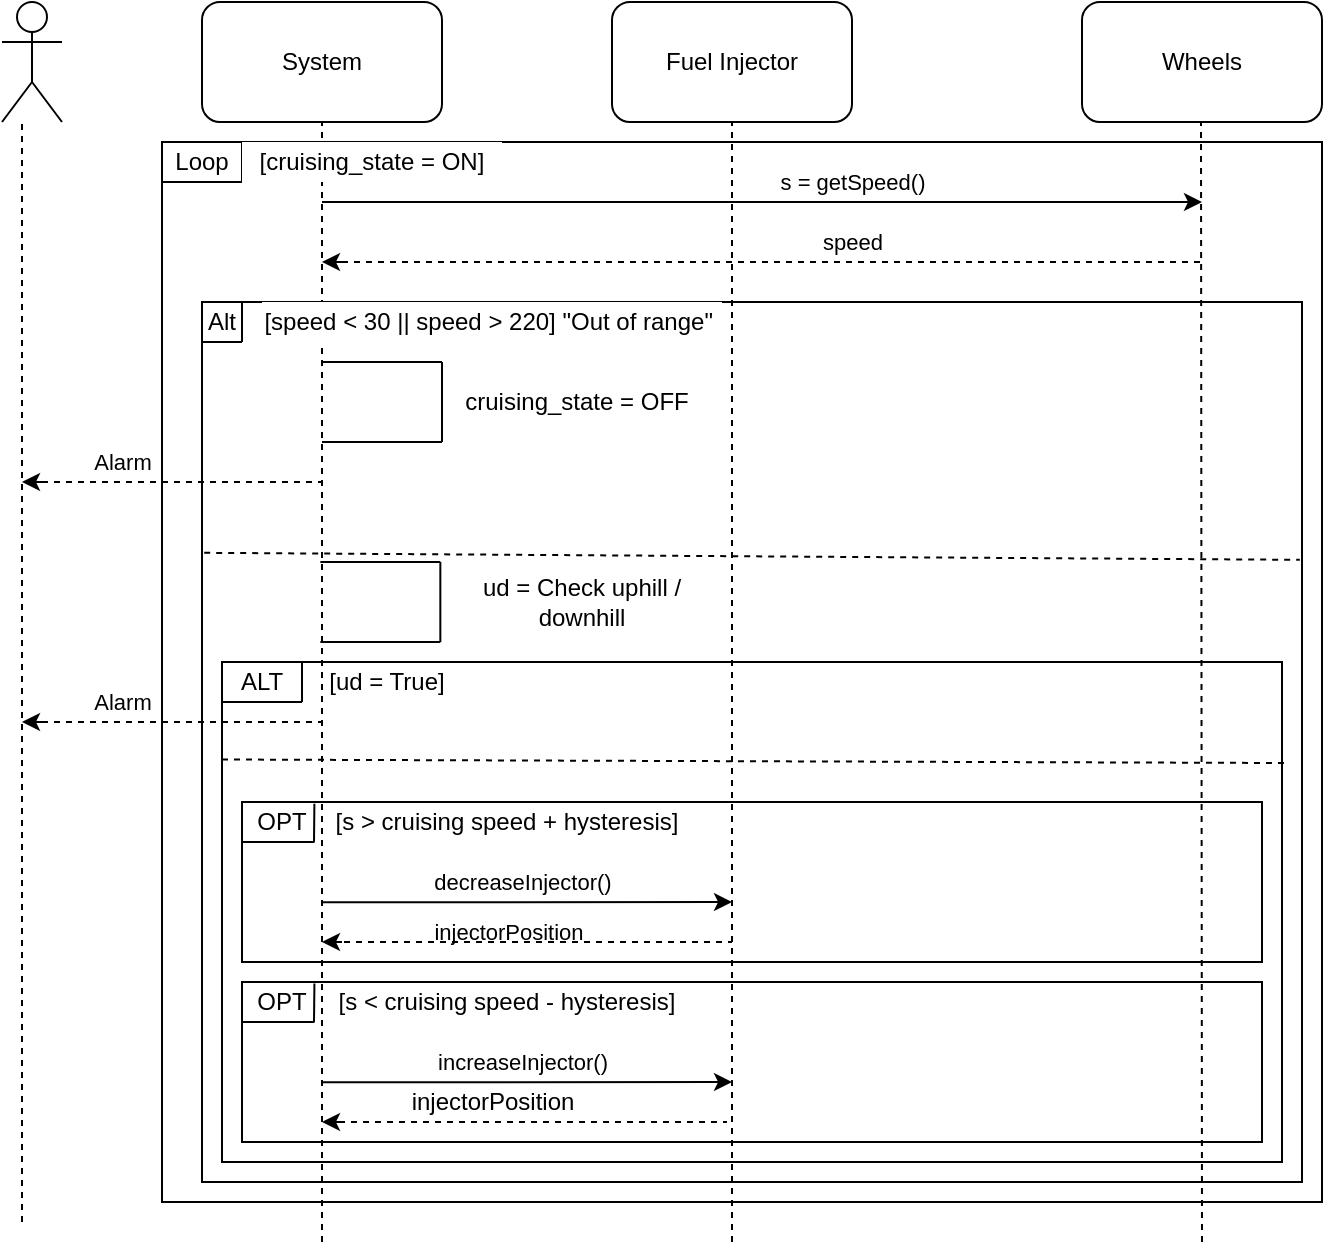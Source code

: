 <mxfile version="13.7.7" type="github">
  <diagram id="oohcMsK31R_K5vjc-oBu" name="Page-1">
    <mxGraphModel dx="716" dy="400" grid="1" gridSize="10" guides="1" tooltips="1" connect="1" arrows="1" fold="1" page="1" pageScale="1" pageWidth="850" pageHeight="1100" math="0" shadow="0">
      <root>
        <mxCell id="0" />
        <mxCell id="1" parent="0" />
        <mxCell id="V6hM75bJdPSh2YWCxurH-33" value="" style="rounded=0;whiteSpace=wrap;html=1;glass=0;shadow=0;sketch=0;fillColor=none;labelBackgroundColor=none;" parent="1" vertex="1">
          <mxGeometry x="140" y="170" width="580" height="530" as="geometry" />
        </mxCell>
        <mxCell id="V6hM75bJdPSh2YWCxurH-45" value="" style="rounded=0;whiteSpace=wrap;html=1;shadow=0;glass=0;labelBackgroundColor=#ffffff;sketch=0;fillColor=none;" parent="1" vertex="1">
          <mxGeometry x="160" y="250" width="550" height="440" as="geometry" />
        </mxCell>
        <mxCell id="V6hM75bJdPSh2YWCxurH-55" value="" style="rounded=0;whiteSpace=wrap;html=1;shadow=0;glass=0;labelBackgroundColor=#ffffff;sketch=0;fillColor=none;" parent="1" vertex="1">
          <mxGeometry x="170" y="430" width="530" height="250" as="geometry" />
        </mxCell>
        <mxCell id="4ZNIKHAv5tn5nlAOLZq5-16" value="" style="rounded=0;whiteSpace=wrap;html=1;shadow=0;glass=0;labelBackgroundColor=#ffffff;sketch=0;fillColor=none;" parent="1" vertex="1">
          <mxGeometry x="180" y="590" width="510" height="80" as="geometry" />
        </mxCell>
        <mxCell id="4ZNIKHAv5tn5nlAOLZq5-5" value="" style="rounded=0;whiteSpace=wrap;html=1;shadow=0;glass=0;labelBackgroundColor=#ffffff;sketch=0;fillColor=none;" parent="1" vertex="1">
          <mxGeometry x="180" y="500" width="510" height="80" as="geometry" />
        </mxCell>
        <mxCell id="gydI5TOfUBc6_mWB3J24-1" value="" style="shape=umlActor;verticalLabelPosition=bottom;verticalAlign=top;html=1;outlineConnect=0;align=center;" parent="1" vertex="1">
          <mxGeometry x="60" y="100" width="30" height="60" as="geometry" />
        </mxCell>
        <mxCell id="V6hM75bJdPSh2YWCxurH-1" value="" style="endArrow=none;dashed=1;html=1;" parent="1" edge="1">
          <mxGeometry width="50" height="50" relative="1" as="geometry">
            <mxPoint x="70" y="710" as="sourcePoint" />
            <mxPoint x="70" y="160" as="targetPoint" />
          </mxGeometry>
        </mxCell>
        <mxCell id="V6hM75bJdPSh2YWCxurH-4" value="System" style="rounded=1;whiteSpace=wrap;html=1;" parent="1" vertex="1">
          <mxGeometry x="160" y="100" width="120" height="60" as="geometry" />
        </mxCell>
        <mxCell id="V6hM75bJdPSh2YWCxurH-5" value="Fuel Injector" style="rounded=1;whiteSpace=wrap;html=1;" parent="1" vertex="1">
          <mxGeometry x="365" y="100" width="120" height="60" as="geometry" />
        </mxCell>
        <mxCell id="V6hM75bJdPSh2YWCxurH-7" value="Wheels" style="rounded=1;whiteSpace=wrap;html=1;" parent="1" vertex="1">
          <mxGeometry x="600" y="100" width="120" height="60" as="geometry" />
        </mxCell>
        <mxCell id="V6hM75bJdPSh2YWCxurH-8" value="" style="endArrow=none;dashed=1;html=1;entryX=0.5;entryY=1;entryDx=0;entryDy=0;" parent="1" target="V6hM75bJdPSh2YWCxurH-4" edge="1">
          <mxGeometry width="50" height="50" relative="1" as="geometry">
            <mxPoint x="220" y="720" as="sourcePoint" />
            <mxPoint x="450" y="270" as="targetPoint" />
          </mxGeometry>
        </mxCell>
        <mxCell id="V6hM75bJdPSh2YWCxurH-9" value="" style="endArrow=none;dashed=1;html=1;entryX=0.5;entryY=1;entryDx=0;entryDy=0;" parent="1" edge="1">
          <mxGeometry width="50" height="50" relative="1" as="geometry">
            <mxPoint x="425" y="720" as="sourcePoint" />
            <mxPoint x="425" y="160" as="targetPoint" />
          </mxGeometry>
        </mxCell>
        <mxCell id="V6hM75bJdPSh2YWCxurH-10" value="" style="endArrow=none;dashed=1;html=1;entryX=0.5;entryY=1;entryDx=0;entryDy=0;" parent="1" edge="1">
          <mxGeometry width="50" height="50" relative="1" as="geometry">
            <mxPoint x="660" y="720" as="sourcePoint" />
            <mxPoint x="659.5" y="160" as="targetPoint" />
          </mxGeometry>
        </mxCell>
        <mxCell id="V6hM75bJdPSh2YWCxurH-11" value="" style="endArrow=classic;html=1;" parent="1" edge="1">
          <mxGeometry width="50" height="50" relative="1" as="geometry">
            <mxPoint x="220" y="200" as="sourcePoint" />
            <mxPoint x="660" y="200" as="targetPoint" />
          </mxGeometry>
        </mxCell>
        <mxCell id="V6hM75bJdPSh2YWCxurH-12" value="s = getSpeed()" style="edgeLabel;html=1;align=center;verticalAlign=middle;resizable=0;points=[];" parent="V6hM75bJdPSh2YWCxurH-11" vertex="1" connectable="0">
          <mxGeometry x="0.17" y="-1" relative="1" as="geometry">
            <mxPoint x="7.5" y="-11" as="offset" />
          </mxGeometry>
        </mxCell>
        <mxCell id="V6hM75bJdPSh2YWCxurH-14" value="" style="endArrow=none;dashed=1;html=1;" parent="1" edge="1">
          <mxGeometry width="50" height="50" relative="1" as="geometry">
            <mxPoint x="230" y="230" as="sourcePoint" />
            <mxPoint x="660" y="230" as="targetPoint" />
          </mxGeometry>
        </mxCell>
        <mxCell id="V6hM75bJdPSh2YWCxurH-16" value="speed" style="edgeLabel;html=1;align=center;verticalAlign=middle;resizable=0;points=[];" parent="V6hM75bJdPSh2YWCxurH-14" vertex="1" connectable="0">
          <mxGeometry x="-0.149" y="-1" relative="1" as="geometry">
            <mxPoint x="71.67" y="-11" as="offset" />
          </mxGeometry>
        </mxCell>
        <mxCell id="V6hM75bJdPSh2YWCxurH-15" value="" style="endArrow=classic;html=1;" parent="1" edge="1">
          <mxGeometry width="50" height="50" relative="1" as="geometry">
            <mxPoint x="230" y="230" as="sourcePoint" />
            <mxPoint x="220" y="230" as="targetPoint" />
          </mxGeometry>
        </mxCell>
        <mxCell id="V6hM75bJdPSh2YWCxurH-17" value="" style="endArrow=none;html=1;" parent="1" edge="1">
          <mxGeometry width="50" height="50" relative="1" as="geometry">
            <mxPoint x="220" y="280" as="sourcePoint" />
            <mxPoint x="280" y="280" as="targetPoint" />
          </mxGeometry>
        </mxCell>
        <mxCell id="V6hM75bJdPSh2YWCxurH-18" value="" style="endArrow=none;html=1;" parent="1" edge="1">
          <mxGeometry width="50" height="50" relative="1" as="geometry">
            <mxPoint x="280" y="320" as="sourcePoint" />
            <mxPoint x="280" y="280" as="targetPoint" />
          </mxGeometry>
        </mxCell>
        <mxCell id="V6hM75bJdPSh2YWCxurH-19" value="" style="endArrow=none;html=1;" parent="1" edge="1">
          <mxGeometry width="50" height="50" relative="1" as="geometry">
            <mxPoint x="220" y="320" as="sourcePoint" />
            <mxPoint x="280" y="320" as="targetPoint" />
          </mxGeometry>
        </mxCell>
        <mxCell id="V6hM75bJdPSh2YWCxurH-20" value="" style="endArrow=none;dashed=1;html=1;" parent="1" edge="1">
          <mxGeometry width="50" height="50" relative="1" as="geometry">
            <mxPoint x="80" y="340" as="sourcePoint" />
            <mxPoint x="220" y="340" as="targetPoint" />
          </mxGeometry>
        </mxCell>
        <mxCell id="V6hM75bJdPSh2YWCxurH-21" value="Alarm" style="edgeLabel;html=1;align=center;verticalAlign=middle;resizable=0;points=[];labelBackgroundColor=#ffffff;" parent="V6hM75bJdPSh2YWCxurH-20" vertex="1" connectable="0">
          <mxGeometry x="-0.149" y="-1" relative="1" as="geometry">
            <mxPoint x="-19.31" y="-11" as="offset" />
          </mxGeometry>
        </mxCell>
        <mxCell id="V6hM75bJdPSh2YWCxurH-22" value="" style="endArrow=classic;html=1;" parent="1" edge="1">
          <mxGeometry width="50" height="50" relative="1" as="geometry">
            <mxPoint x="80" y="340" as="sourcePoint" />
            <mxPoint x="70" y="340" as="targetPoint" />
          </mxGeometry>
        </mxCell>
        <mxCell id="V6hM75bJdPSh2YWCxurH-24" value="" style="endArrow=none;dashed=1;html=1;entryX=0.998;entryY=0.293;entryDx=0;entryDy=0;entryPerimeter=0;exitX=0.002;exitY=0.285;exitDx=0;exitDy=0;exitPerimeter=0;" parent="1" source="V6hM75bJdPSh2YWCxurH-45" target="V6hM75bJdPSh2YWCxurH-45" edge="1">
          <mxGeometry width="50" height="50" relative="1" as="geometry">
            <mxPoint x="190" y="360" as="sourcePoint" />
            <mxPoint x="680" y="360" as="targetPoint" />
          </mxGeometry>
        </mxCell>
        <mxCell id="V6hM75bJdPSh2YWCxurH-26" value="" style="endArrow=none;html=1;" parent="1" edge="1">
          <mxGeometry width="50" height="50" relative="1" as="geometry">
            <mxPoint x="219.17" y="380" as="sourcePoint" />
            <mxPoint x="279.17" y="380" as="targetPoint" />
          </mxGeometry>
        </mxCell>
        <mxCell id="V6hM75bJdPSh2YWCxurH-27" value="" style="endArrow=none;html=1;" parent="1" edge="1">
          <mxGeometry width="50" height="50" relative="1" as="geometry">
            <mxPoint x="279.17" y="420" as="sourcePoint" />
            <mxPoint x="279.17" y="380" as="targetPoint" />
          </mxGeometry>
        </mxCell>
        <mxCell id="V6hM75bJdPSh2YWCxurH-28" value="" style="endArrow=none;html=1;" parent="1" edge="1">
          <mxGeometry width="50" height="50" relative="1" as="geometry">
            <mxPoint x="219.17" y="420" as="sourcePoint" />
            <mxPoint x="279.17" y="420" as="targetPoint" />
          </mxGeometry>
        </mxCell>
        <mxCell id="V6hM75bJdPSh2YWCxurH-29" value="" style="endArrow=none;dashed=1;html=1;" parent="1" edge="1">
          <mxGeometry width="50" height="50" relative="1" as="geometry">
            <mxPoint x="80" y="460" as="sourcePoint" />
            <mxPoint x="220" y="460" as="targetPoint" />
          </mxGeometry>
        </mxCell>
        <mxCell id="V6hM75bJdPSh2YWCxurH-30" value="Alarm" style="edgeLabel;html=1;align=center;verticalAlign=middle;resizable=0;points=[];" parent="V6hM75bJdPSh2YWCxurH-29" vertex="1" connectable="0">
          <mxGeometry x="-0.149" y="-1" relative="1" as="geometry">
            <mxPoint x="-19.31" y="-11" as="offset" />
          </mxGeometry>
        </mxCell>
        <mxCell id="V6hM75bJdPSh2YWCxurH-31" value="" style="endArrow=classic;html=1;" parent="1" edge="1">
          <mxGeometry width="50" height="50" relative="1" as="geometry">
            <mxPoint x="80" y="460" as="sourcePoint" />
            <mxPoint x="70" y="460" as="targetPoint" />
          </mxGeometry>
        </mxCell>
        <mxCell id="V6hM75bJdPSh2YWCxurH-38" value="Loop" style="text;html=1;strokeColor=none;fillColor=none;align=center;verticalAlign=middle;whiteSpace=wrap;rounded=0;shadow=0;glass=0;sketch=0;" parent="1" vertex="1">
          <mxGeometry x="140" y="170" width="40" height="20" as="geometry" />
        </mxCell>
        <mxCell id="V6hM75bJdPSh2YWCxurH-39" value="" style="endArrow=none;html=1;" parent="1" edge="1">
          <mxGeometry width="50" height="50" relative="1" as="geometry">
            <mxPoint x="220" y="200" as="sourcePoint" />
            <mxPoint x="220" y="200" as="targetPoint" />
          </mxGeometry>
        </mxCell>
        <mxCell id="V6hM75bJdPSh2YWCxurH-41" value="" style="endArrow=none;html=1;exitX=0;exitY=1;exitDx=0;exitDy=0;" parent="1" source="V6hM75bJdPSh2YWCxurH-38" edge="1">
          <mxGeometry width="50" height="50" relative="1" as="geometry">
            <mxPoint x="200" y="230" as="sourcePoint" />
            <mxPoint x="180" y="190" as="targetPoint" />
          </mxGeometry>
        </mxCell>
        <mxCell id="V6hM75bJdPSh2YWCxurH-42" value="" style="endArrow=none;html=1;entryX=1;entryY=0;entryDx=0;entryDy=0;exitX=1;exitY=1;exitDx=0;exitDy=0;" parent="1" source="V6hM75bJdPSh2YWCxurH-38" target="V6hM75bJdPSh2YWCxurH-38" edge="1">
          <mxGeometry width="50" height="50" relative="1" as="geometry">
            <mxPoint x="200" y="190" as="sourcePoint" />
            <mxPoint x="250" y="180" as="targetPoint" />
          </mxGeometry>
        </mxCell>
        <mxCell id="V6hM75bJdPSh2YWCxurH-43" value="[cruising_state = ON]" style="text;html=1;strokeColor=none;align=center;verticalAlign=middle;whiteSpace=wrap;rounded=0;shadow=0;glass=0;sketch=0;labelBackgroundColor=none;fillColor=#ffffff;" parent="1" vertex="1">
          <mxGeometry x="180" y="170" width="130" height="20" as="geometry" />
        </mxCell>
        <mxCell id="V6hM75bJdPSh2YWCxurH-46" value="Alt" style="text;html=1;strokeColor=none;fillColor=none;align=center;verticalAlign=middle;whiteSpace=wrap;rounded=0;shadow=0;glass=0;labelBackgroundColor=#ffffff;sketch=0;" parent="1" vertex="1">
          <mxGeometry x="150" y="250" width="40" height="20" as="geometry" />
        </mxCell>
        <mxCell id="V6hM75bJdPSh2YWCxurH-47" value="" style="endArrow=none;html=1;" parent="1" edge="1">
          <mxGeometry width="50" height="50" relative="1" as="geometry">
            <mxPoint x="160" y="270" as="sourcePoint" />
            <mxPoint x="180" y="270" as="targetPoint" />
          </mxGeometry>
        </mxCell>
        <mxCell id="V6hM75bJdPSh2YWCxurH-48" value="" style="endArrow=none;html=1;entryX=0.75;entryY=0;entryDx=0;entryDy=0;exitX=0.75;exitY=1;exitDx=0;exitDy=0;" parent="1" source="V6hM75bJdPSh2YWCxurH-46" target="V6hM75bJdPSh2YWCxurH-46" edge="1">
          <mxGeometry width="50" height="50" relative="1" as="geometry">
            <mxPoint x="190" y="270" as="sourcePoint" />
            <mxPoint x="270" y="260" as="targetPoint" />
          </mxGeometry>
        </mxCell>
        <mxCell id="V6hM75bJdPSh2YWCxurH-50" value="[speed &amp;lt; 30 || speed &amp;gt; 220] &quot;Out of range&quot;&amp;nbsp;" style="text;html=1;strokeColor=none;align=center;verticalAlign=middle;whiteSpace=wrap;rounded=0;shadow=0;glass=0;labelBackgroundColor=#ffffff;sketch=0;fillColor=#ffffff;" parent="1" vertex="1">
          <mxGeometry x="190" y="250" width="230" height="20" as="geometry" />
        </mxCell>
        <mxCell id="V6hM75bJdPSh2YWCxurH-53" value="cruising_state = OFF" style="text;html=1;strokeColor=none;fillColor=none;align=center;verticalAlign=middle;whiteSpace=wrap;rounded=0;shadow=0;glass=0;labelBackgroundColor=#ffffff;sketch=0;" parent="1" vertex="1">
          <mxGeometry x="280" y="290" width="135" height="20" as="geometry" />
        </mxCell>
        <mxCell id="V6hM75bJdPSh2YWCxurH-54" value="ud = Check uphill / downhill" style="text;html=1;strokeColor=none;fillColor=none;align=center;verticalAlign=middle;whiteSpace=wrap;rounded=0;shadow=0;glass=0;labelBackgroundColor=#ffffff;sketch=0;" parent="1" vertex="1">
          <mxGeometry x="280" y="380" width="140" height="40" as="geometry" />
        </mxCell>
        <mxCell id="4ZNIKHAv5tn5nlAOLZq5-1" value="ALT" style="text;html=1;strokeColor=none;fillColor=none;align=center;verticalAlign=middle;whiteSpace=wrap;rounded=0;shadow=0;glass=0;labelBackgroundColor=#ffffff;sketch=0;" parent="1" vertex="1">
          <mxGeometry x="170" y="430" width="40" height="20" as="geometry" />
        </mxCell>
        <mxCell id="4ZNIKHAv5tn5nlAOLZq5-2" value="" style="endArrow=none;html=1;entryX=1;entryY=1;entryDx=0;entryDy=0;exitX=0;exitY=1;exitDx=0;exitDy=0;" parent="1" source="4ZNIKHAv5tn5nlAOLZq5-1" target="4ZNIKHAv5tn5nlAOLZq5-1" edge="1">
          <mxGeometry width="50" height="50" relative="1" as="geometry">
            <mxPoint x="320" y="460" as="sourcePoint" />
            <mxPoint x="370" y="410" as="targetPoint" />
            <Array as="points" />
          </mxGeometry>
        </mxCell>
        <mxCell id="4ZNIKHAv5tn5nlAOLZq5-3" value="" style="endArrow=none;html=1;entryX=1;entryY=0;entryDx=0;entryDy=0;exitX=1;exitY=1;exitDx=0;exitDy=0;" parent="1" source="4ZNIKHAv5tn5nlAOLZq5-1" target="4ZNIKHAv5tn5nlAOLZq5-1" edge="1">
          <mxGeometry width="50" height="50" relative="1" as="geometry">
            <mxPoint x="220" y="460" as="sourcePoint" />
            <mxPoint x="370" y="410" as="targetPoint" />
          </mxGeometry>
        </mxCell>
        <mxCell id="4ZNIKHAv5tn5nlAOLZq5-4" value="[ud = True]" style="text;html=1;strokeColor=none;fillColor=none;align=center;verticalAlign=middle;whiteSpace=wrap;rounded=0;shadow=0;glass=0;labelBackgroundColor=#ffffff;sketch=0;" parent="1" vertex="1">
          <mxGeometry x="210" y="430" width="85" height="20" as="geometry" />
        </mxCell>
        <mxCell id="4ZNIKHAv5tn5nlAOLZq5-6" value="OPT" style="text;html=1;strokeColor=none;fillColor=none;align=center;verticalAlign=middle;whiteSpace=wrap;rounded=0;shadow=0;glass=0;labelBackgroundColor=#ffffff;sketch=0;" parent="1" vertex="1">
          <mxGeometry x="180" y="500" width="40" height="20" as="geometry" />
        </mxCell>
        <mxCell id="4ZNIKHAv5tn5nlAOLZq5-7" value="" style="endArrow=none;html=1;exitX=0;exitY=1;exitDx=0;exitDy=0;entryX=0.906;entryY=0.998;entryDx=0;entryDy=0;entryPerimeter=0;" parent="1" source="4ZNIKHAv5tn5nlAOLZq5-6" target="4ZNIKHAv5tn5nlAOLZq5-6" edge="1">
          <mxGeometry width="50" height="50" relative="1" as="geometry">
            <mxPoint x="270" y="510" as="sourcePoint" />
            <mxPoint x="320" y="460" as="targetPoint" />
          </mxGeometry>
        </mxCell>
        <mxCell id="4ZNIKHAv5tn5nlAOLZq5-9" value="" style="endArrow=none;html=1;entryX=0.905;entryY=0.045;entryDx=0;entryDy=0;entryPerimeter=0;" parent="1" target="4ZNIKHAv5tn5nlAOLZq5-6" edge="1">
          <mxGeometry width="50" height="50" relative="1" as="geometry">
            <mxPoint x="216" y="520" as="sourcePoint" />
            <mxPoint x="270" y="470" as="targetPoint" />
          </mxGeometry>
        </mxCell>
        <mxCell id="4ZNIKHAv5tn5nlAOLZq5-10" value="[s &amp;gt; cruising speed + hysteresis]" style="text;html=1;strokeColor=none;fillColor=none;align=center;verticalAlign=middle;whiteSpace=wrap;rounded=0;shadow=0;glass=0;labelBackgroundColor=#ffffff;sketch=0;" parent="1" vertex="1">
          <mxGeometry x="220" y="500" width="185" height="20" as="geometry" />
        </mxCell>
        <mxCell id="4ZNIKHAv5tn5nlAOLZq5-11" value="" style="endArrow=classic;html=1;" parent="1" edge="1">
          <mxGeometry width="50" height="50" relative="1" as="geometry">
            <mxPoint x="220" y="550.12" as="sourcePoint" />
            <mxPoint x="425" y="550" as="targetPoint" />
          </mxGeometry>
        </mxCell>
        <mxCell id="4ZNIKHAv5tn5nlAOLZq5-12" value="decreaseInjector()" style="edgeLabel;html=1;align=center;verticalAlign=middle;resizable=0;points=[];" parent="4ZNIKHAv5tn5nlAOLZq5-11" vertex="1" connectable="0">
          <mxGeometry x="0.349" relative="1" as="geometry">
            <mxPoint x="-38.4" y="-9.92" as="offset" />
          </mxGeometry>
        </mxCell>
        <mxCell id="4ZNIKHAv5tn5nlAOLZq5-13" value="" style="endArrow=none;dashed=1;html=1;" parent="1" edge="1">
          <mxGeometry width="50" height="50" relative="1" as="geometry">
            <mxPoint x="225" y="570" as="sourcePoint" />
            <mxPoint x="425" y="570" as="targetPoint" />
          </mxGeometry>
        </mxCell>
        <mxCell id="4ZNIKHAv5tn5nlAOLZq5-15" value="injectorPosition" style="edgeLabel;html=1;align=center;verticalAlign=middle;resizable=0;points=[];labelBackgroundColor=none;" parent="4ZNIKHAv5tn5nlAOLZq5-13" vertex="1" connectable="0">
          <mxGeometry x="-0.095" relative="1" as="geometry">
            <mxPoint x="-2.9" y="-5" as="offset" />
          </mxGeometry>
        </mxCell>
        <mxCell id="4ZNIKHAv5tn5nlAOLZq5-14" value="" style="endArrow=classic;html=1;" parent="1" edge="1">
          <mxGeometry width="50" height="50" relative="1" as="geometry">
            <mxPoint x="230" y="570" as="sourcePoint" />
            <mxPoint x="220" y="570" as="targetPoint" />
          </mxGeometry>
        </mxCell>
        <mxCell id="4ZNIKHAv5tn5nlAOLZq5-18" value="OPT" style="text;html=1;strokeColor=none;fillColor=none;align=center;verticalAlign=middle;whiteSpace=wrap;rounded=0;shadow=0;glass=0;labelBackgroundColor=#ffffff;sketch=0;" parent="1" vertex="1">
          <mxGeometry x="180" y="590" width="40" height="20" as="geometry" />
        </mxCell>
        <mxCell id="4ZNIKHAv5tn5nlAOLZq5-19" value="" style="endArrow=none;html=1;exitX=0;exitY=1;exitDx=0;exitDy=0;entryX=0.906;entryY=0.998;entryDx=0;entryDy=0;entryPerimeter=0;" parent="1" edge="1">
          <mxGeometry width="50" height="50" relative="1" as="geometry">
            <mxPoint x="180" y="610.04" as="sourcePoint" />
            <mxPoint x="216.24" y="610" as="targetPoint" />
          </mxGeometry>
        </mxCell>
        <mxCell id="4ZNIKHAv5tn5nlAOLZq5-21" value="" style="endArrow=none;html=1;entryX=0.071;entryY=0.009;entryDx=0;entryDy=0;entryPerimeter=0;" parent="1" target="4ZNIKHAv5tn5nlAOLZq5-16" edge="1">
          <mxGeometry width="50" height="50" relative="1" as="geometry">
            <mxPoint x="216" y="610" as="sourcePoint" />
            <mxPoint x="270" y="560" as="targetPoint" />
          </mxGeometry>
        </mxCell>
        <mxCell id="4ZNIKHAv5tn5nlAOLZq5-22" value="[s &amp;lt; cruising speed - hysteresis]" style="text;html=1;strokeColor=none;fillColor=none;align=center;verticalAlign=middle;whiteSpace=wrap;rounded=0;shadow=0;glass=0;labelBackgroundColor=none;sketch=0;" parent="1" vertex="1">
          <mxGeometry x="225" y="590" width="175" height="20" as="geometry" />
        </mxCell>
        <mxCell id="4ZNIKHAv5tn5nlAOLZq5-23" value="" style="endArrow=classic;html=1;" parent="1" edge="1">
          <mxGeometry width="50" height="50" relative="1" as="geometry">
            <mxPoint x="220" y="640.17" as="sourcePoint" />
            <mxPoint x="425" y="640" as="targetPoint" />
          </mxGeometry>
        </mxCell>
        <mxCell id="4ZNIKHAv5tn5nlAOLZq5-24" value="increaseInjector()" style="edgeLabel;html=1;align=center;verticalAlign=middle;resizable=0;points=[];" parent="4ZNIKHAv5tn5nlAOLZq5-23" vertex="1" connectable="0">
          <mxGeometry x="-0.205" relative="1" as="geometry">
            <mxPoint x="18.67" y="-9.93" as="offset" />
          </mxGeometry>
        </mxCell>
        <mxCell id="4ZNIKHAv5tn5nlAOLZq5-25" value="" style="endArrow=none;dashed=1;html=1;" parent="1" edge="1">
          <mxGeometry width="50" height="50" relative="1" as="geometry">
            <mxPoint x="222.5" y="660" as="sourcePoint" />
            <mxPoint x="422.5" y="660" as="targetPoint" />
          </mxGeometry>
        </mxCell>
        <mxCell id="4ZNIKHAv5tn5nlAOLZq5-26" value="" style="endArrow=classic;html=1;" parent="1" edge="1">
          <mxGeometry width="50" height="50" relative="1" as="geometry">
            <mxPoint x="230" y="660" as="sourcePoint" />
            <mxPoint x="220" y="660" as="targetPoint" />
          </mxGeometry>
        </mxCell>
        <mxCell id="4ZNIKHAv5tn5nlAOLZq5-27" value="injectorPosition" style="text;html=1;strokeColor=none;fillColor=none;align=center;verticalAlign=middle;whiteSpace=wrap;rounded=0;shadow=0;glass=0;labelBackgroundColor=none;sketch=0;" parent="1" vertex="1">
          <mxGeometry x="252.5" y="640" width="105" height="20" as="geometry" />
        </mxCell>
        <mxCell id="9jm5k240WGH8u1D_laat-2" value="" style="endArrow=none;dashed=1;html=1;exitX=0;exitY=0.195;exitDx=0;exitDy=0;exitPerimeter=0;entryX=1.003;entryY=0.202;entryDx=0;entryDy=0;entryPerimeter=0;" edge="1" parent="1" source="V6hM75bJdPSh2YWCxurH-55" target="V6hM75bJdPSh2YWCxurH-55">
          <mxGeometry width="50" height="50" relative="1" as="geometry">
            <mxPoint x="340" y="510" as="sourcePoint" />
            <mxPoint x="390" y="460" as="targetPoint" />
          </mxGeometry>
        </mxCell>
      </root>
    </mxGraphModel>
  </diagram>
</mxfile>
